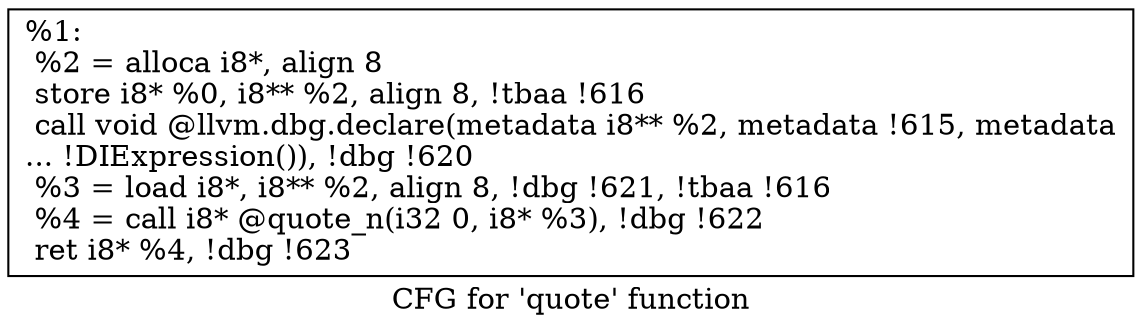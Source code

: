 digraph "CFG for 'quote' function" {
	label="CFG for 'quote' function";

	Node0x14c1690 [shape=record,label="{%1:\l  %2 = alloca i8*, align 8\l  store i8* %0, i8** %2, align 8, !tbaa !616\l  call void @llvm.dbg.declare(metadata i8** %2, metadata !615, metadata\l... !DIExpression()), !dbg !620\l  %3 = load i8*, i8** %2, align 8, !dbg !621, !tbaa !616\l  %4 = call i8* @quote_n(i32 0, i8* %3), !dbg !622\l  ret i8* %4, !dbg !623\l}"];
}
